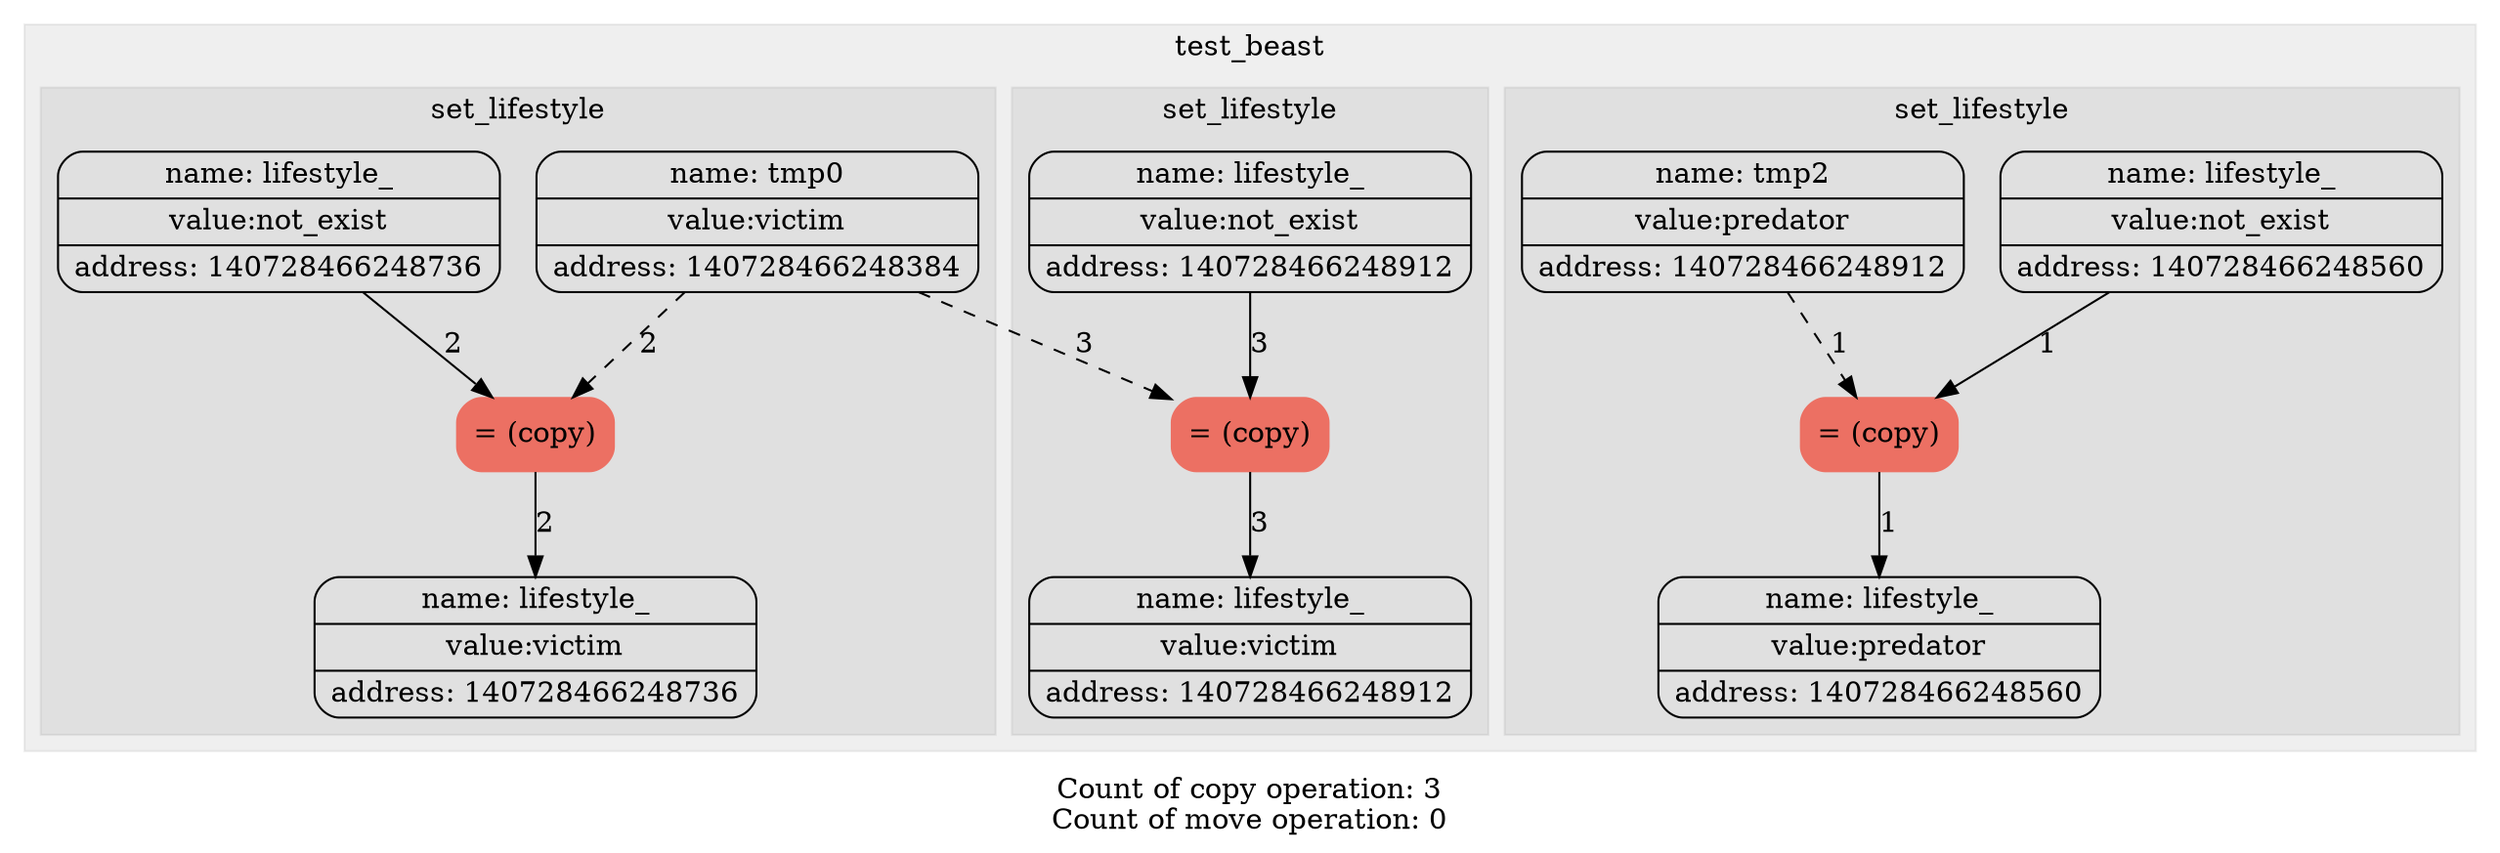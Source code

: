 digraph G{
trankdir=HR;
node[shape=Mrecord];

subgraph "cluster_0" {
label = test_beast;
style = filled
color = "#00000010";
1[label="{ {name: tmp0} | {value:victim} | {address: 140728466248384}} " color=""style=""fontcolor=""];
2[label="{ {name: tmp1} | {value:not_exist} | {address: 140728466248560}} " color=""style=""fontcolor=""];
2[label="{ {name: lifestyle_} | {value:not_exist} | {address: 140728466248560}} " color=""style=""fontcolor=""];
3[label="{ {name: tmp2} | {value:predator} | {address: 140728466248912}} " color=""style=""fontcolor=""];
subgraph "cluster_1" {
label = set_lifestyle;
style = filled
color = "#00000010";
4[label = "= (copy)" color = "#EC7063" style = "filled" fontcolor = "" ];
edge[style = "" color = ""label = "1"fontcolor = ""]2->4;
edge[style = "dashed" color = ""label = "1"fontcolor = ""]3->4;
5[label="{ {name: lifestyle_} | {value:predator} | {address: 140728466248560}} " color=""style=""fontcolor=""];
edge[style = "" color = ""label = "1"fontcolor = ""]4->5;
}
6[label="{ {name: tmp3} | {value:not_exist} | {address: 140728466248736}} " color=""style=""fontcolor=""];
6[label="{ {name: lifestyle_} | {value:not_exist} | {address: 140728466248736}} " color=""style=""fontcolor=""];
subgraph "cluster_2" {
label = set_lifestyle;
style = filled
color = "#00000010";
7[label = "= (copy)" color = "#EC7063" style = "filled" fontcolor = "" ];
edge[style = "" color = ""label = "2"fontcolor = ""]6->7;
edge[style = "dashed" color = ""label = "2"fontcolor = ""]1->7;
8[label="{ {name: lifestyle_} | {value:victim} | {address: 140728466248736}} " color=""style=""fontcolor=""];
edge[style = "" color = ""label = "2"fontcolor = ""]7->8;
}
9[label="{ {name: tmp4} | {value:not_exist} | {address: 140728466248912}} " color=""style=""fontcolor=""];
9[label="{ {name: lifestyle_} | {value:not_exist} | {address: 140728466248912}} " color=""style=""fontcolor=""];
subgraph "cluster_3" {
label = set_lifestyle;
style = filled
color = "#00000010";
10[label = "= (copy)" color = "#EC7063" style = "filled" fontcolor = "" ];
edge[style = "" color = ""label = "3"fontcolor = ""]9->10;
edge[style = "dashed" color = ""label = "3"fontcolor = ""]1->10;
11[label="{ {name: lifestyle_} | {value:victim} | {address: 140728466248912}} " color=""style=""fontcolor=""];
edge[style = "" color = ""label = "3"fontcolor = ""]10->11;
}
}
label="Count of copy operation: 3
Count of move operation: 0"}